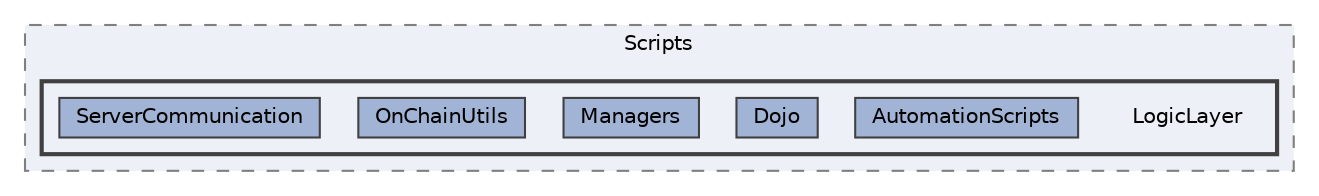digraph "Bloberts/Scripts/LogicLayer"
{
 // LATEX_PDF_SIZE
  bgcolor="transparent";
  edge [fontname=Helvetica,fontsize=10,labelfontname=Helvetica,labelfontsize=10];
  node [fontname=Helvetica,fontsize=10,shape=box,height=0.2,width=0.4];
  compound=true
  subgraph clusterdir_b017b23b6c166943dedabb93b8dc1c36 {
    graph [ bgcolor="#edf0f7", pencolor="grey50", label="Scripts", fontname=Helvetica,fontsize=10 style="filled,dashed", URL="dir_b017b23b6c166943dedabb93b8dc1c36.html",tooltip=""]
  subgraph clusterdir_b07e4147b2f6ad1c2e4af01903ecec6a {
    graph [ bgcolor="#edf0f7", pencolor="grey25", label="", fontname=Helvetica,fontsize=10 style="filled,bold", URL="dir_b07e4147b2f6ad1c2e4af01903ecec6a.html",tooltip=""]
    dir_b07e4147b2f6ad1c2e4af01903ecec6a [shape=plaintext, label="LogicLayer"];
  dir_7c586fa019a76421fd54a84231b032b5 [label="AutomationScripts", fillcolor="#a2b4d6", color="grey25", style="filled", URL="dir_7c586fa019a76421fd54a84231b032b5.html",tooltip=""];
  dir_29d19aec12139c2d0129b4d13a8599d8 [label="Dojo", fillcolor="#a2b4d6", color="grey25", style="filled", URL="dir_29d19aec12139c2d0129b4d13a8599d8.html",tooltip=""];
  dir_c3fb0a21605318887ad5a978f85b7524 [label="Managers", fillcolor="#a2b4d6", color="grey25", style="filled", URL="dir_c3fb0a21605318887ad5a978f85b7524.html",tooltip=""];
  dir_99ce51526e00ca6220712bbfd5ac2fe8 [label="OnChainUtils", fillcolor="#a2b4d6", color="grey25", style="filled", URL="dir_99ce51526e00ca6220712bbfd5ac2fe8.html",tooltip=""];
  dir_6fec9a69fc1f4526bf7913dbf7dfe0bf [label="ServerCommunication", fillcolor="#a2b4d6", color="grey25", style="filled", URL="dir_6fec9a69fc1f4526bf7913dbf7dfe0bf.html",tooltip=""];
  }
  }
}
